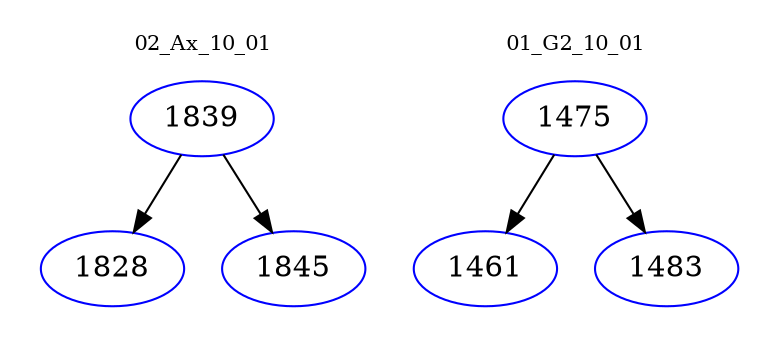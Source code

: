 digraph{
subgraph cluster_0 {
color = white
label = "02_Ax_10_01";
fontsize=10;
T0_1839 [label="1839", color="blue"]
T0_1839 -> T0_1828 [color="black"]
T0_1828 [label="1828", color="blue"]
T0_1839 -> T0_1845 [color="black"]
T0_1845 [label="1845", color="blue"]
}
subgraph cluster_1 {
color = white
label = "01_G2_10_01";
fontsize=10;
T1_1475 [label="1475", color="blue"]
T1_1475 -> T1_1461 [color="black"]
T1_1461 [label="1461", color="blue"]
T1_1475 -> T1_1483 [color="black"]
T1_1483 [label="1483", color="blue"]
}
}
